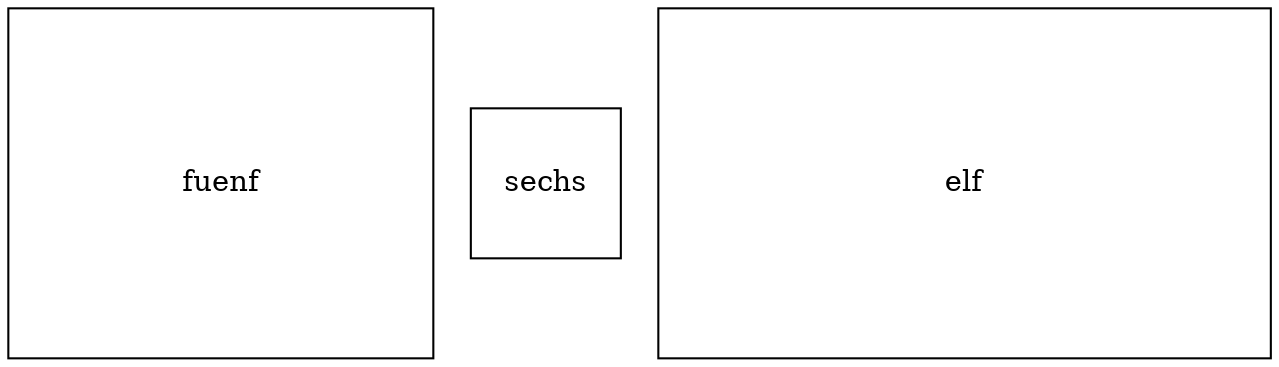 digraph G {
fuenf[shape="rectangle" width="2.83333333333", height="2.33333333333", fixedsize=true, type="node"];
sechs[shape="rectangle" width="1", height="1", fixedsize=true, type="leaf"];
elf[shape="rectangle" width="4.08333333333", height="2.33333333333", fixedsize=true, type="node"];
}
